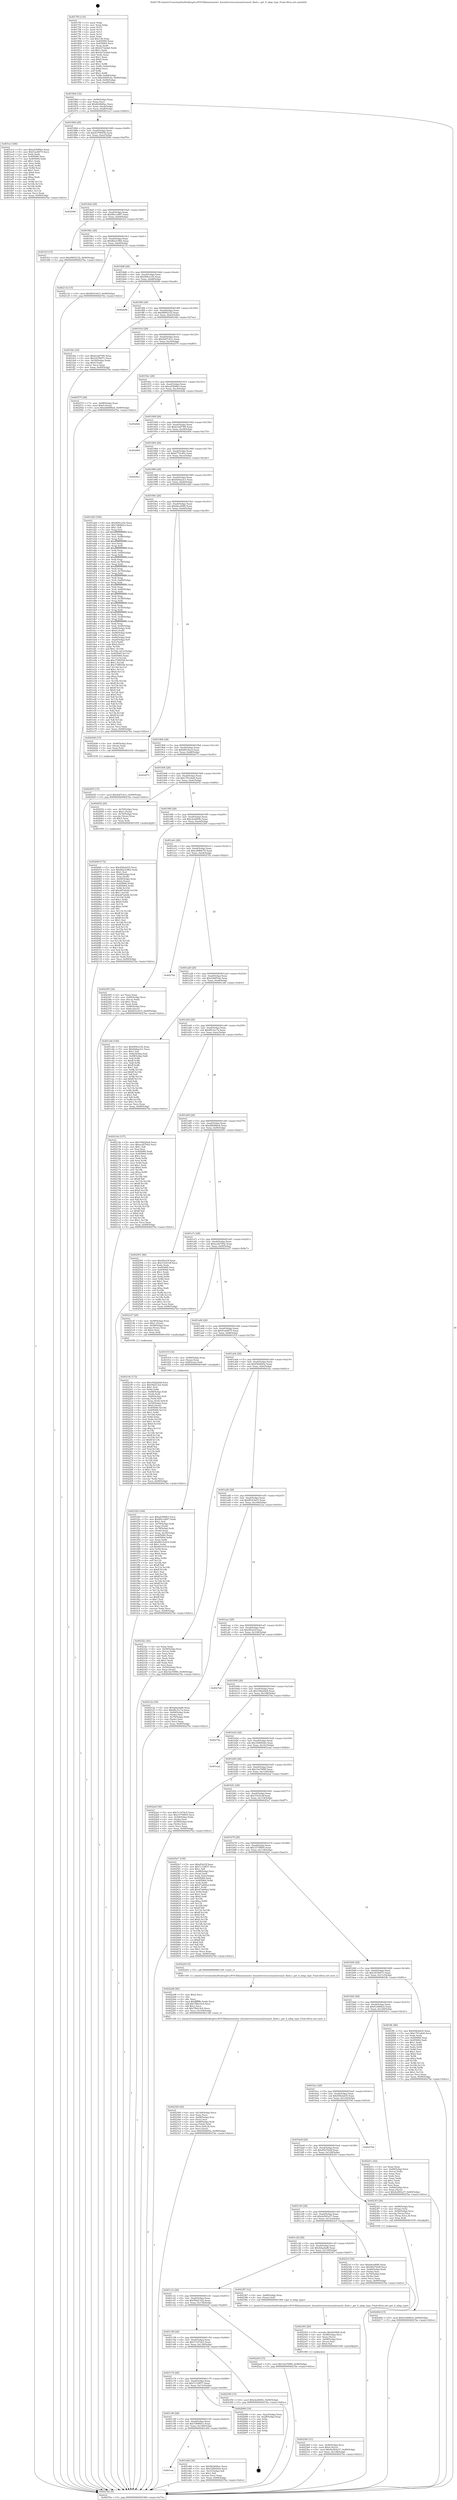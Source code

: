 digraph "0x4017f0" {
  label = "0x4017f0 (/mnt/c/Users/mathe/Desktop/tcc/POCII/binaries/extr_linuxdriversscsiesas2resas2r_flash.c_get_fi_adap_type_Final-ollvm.out::main(0))"
  labelloc = "t"
  node[shape=record]

  Entry [label="",width=0.3,height=0.3,shape=circle,fillcolor=black,style=filled]
  "0x401864" [label="{
     0x401864 [32]\l
     | [instrs]\l
     &nbsp;&nbsp;0x401864 \<+6\>: mov -0x90(%rbp),%eax\l
     &nbsp;&nbsp;0x40186a \<+2\>: mov %eax,%ecx\l
     &nbsp;&nbsp;0x40186c \<+6\>: sub $0x8228d0ac,%ecx\l
     &nbsp;&nbsp;0x401872 \<+6\>: mov %eax,-0xa4(%rbp)\l
     &nbsp;&nbsp;0x401878 \<+6\>: mov %ecx,-0xa8(%rbp)\l
     &nbsp;&nbsp;0x40187e \<+6\>: je 0000000000401ec3 \<main+0x6d3\>\l
  }"]
  "0x401ec3" [label="{
     0x401ec3 [86]\l
     | [instrs]\l
     &nbsp;&nbsp;0x401ec3 \<+5\>: mov $0xa43fd9b3,%eax\l
     &nbsp;&nbsp;0x401ec8 \<+5\>: mov $0xf1ae6675,%ecx\l
     &nbsp;&nbsp;0x401ecd \<+2\>: xor %edx,%edx\l
     &nbsp;&nbsp;0x401ecf \<+7\>: mov 0x405060,%esi\l
     &nbsp;&nbsp;0x401ed6 \<+7\>: mov 0x405064,%edi\l
     &nbsp;&nbsp;0x401edd \<+3\>: sub $0x1,%edx\l
     &nbsp;&nbsp;0x401ee0 \<+3\>: mov %esi,%r8d\l
     &nbsp;&nbsp;0x401ee3 \<+3\>: add %edx,%r8d\l
     &nbsp;&nbsp;0x401ee6 \<+4\>: imul %r8d,%esi\l
     &nbsp;&nbsp;0x401eea \<+3\>: and $0x1,%esi\l
     &nbsp;&nbsp;0x401eed \<+3\>: cmp $0x0,%esi\l
     &nbsp;&nbsp;0x401ef0 \<+4\>: sete %r9b\l
     &nbsp;&nbsp;0x401ef4 \<+3\>: cmp $0xa,%edi\l
     &nbsp;&nbsp;0x401ef7 \<+4\>: setl %r10b\l
     &nbsp;&nbsp;0x401efb \<+3\>: mov %r9b,%r11b\l
     &nbsp;&nbsp;0x401efe \<+3\>: and %r10b,%r11b\l
     &nbsp;&nbsp;0x401f01 \<+3\>: xor %r10b,%r9b\l
     &nbsp;&nbsp;0x401f04 \<+3\>: or %r9b,%r11b\l
     &nbsp;&nbsp;0x401f07 \<+4\>: test $0x1,%r11b\l
     &nbsp;&nbsp;0x401f0b \<+3\>: cmovne %ecx,%eax\l
     &nbsp;&nbsp;0x401f0e \<+6\>: mov %eax,-0x90(%rbp)\l
     &nbsp;&nbsp;0x401f14 \<+5\>: jmp 00000000004027be \<main+0xfce\>\l
  }"]
  "0x401884" [label="{
     0x401884 [28]\l
     | [instrs]\l
     &nbsp;&nbsp;0x401884 \<+5\>: jmp 0000000000401889 \<main+0x99\>\l
     &nbsp;&nbsp;0x401889 \<+6\>: mov -0xa4(%rbp),%eax\l
     &nbsp;&nbsp;0x40188f \<+5\>: sub $0x8379945b,%eax\l
     &nbsp;&nbsp;0x401894 \<+6\>: mov %eax,-0xac(%rbp)\l
     &nbsp;&nbsp;0x40189a \<+6\>: je 0000000000402566 \<main+0xd76\>\l
  }"]
  Exit [label="",width=0.3,height=0.3,shape=circle,fillcolor=black,style=filled,peripheries=2]
  "0x402566" [label="{
     0x402566\l
  }", style=dashed]
  "0x4018a0" [label="{
     0x4018a0 [28]\l
     | [instrs]\l
     &nbsp;&nbsp;0x4018a0 \<+5\>: jmp 00000000004018a5 \<main+0xb5\>\l
     &nbsp;&nbsp;0x4018a5 \<+6\>: mov -0xa4(%rbp),%eax\l
     &nbsp;&nbsp;0x4018ab \<+5\>: sub $0x89c1e897,%eax\l
     &nbsp;&nbsp;0x4018b0 \<+6\>: mov %eax,-0xb0(%rbp)\l
     &nbsp;&nbsp;0x4018b6 \<+6\>: je 0000000000401fcf \<main+0x7df\>\l
  }"]
  "0x402455" [label="{
     0x402455 [15]\l
     | [instrs]\l
     &nbsp;&nbsp;0x402455 \<+10\>: movl $0x9a87cb1c,-0x90(%rbp)\l
     &nbsp;&nbsp;0x40245f \<+5\>: jmp 00000000004027be \<main+0xfce\>\l
  }"]
  "0x401fcf" [label="{
     0x401fcf [15]\l
     | [instrs]\l
     &nbsp;&nbsp;0x401fcf \<+10\>: movl $0x998521f2,-0x90(%rbp)\l
     &nbsp;&nbsp;0x401fd9 \<+5\>: jmp 00000000004027be \<main+0xfce\>\l
  }"]
  "0x4018bc" [label="{
     0x4018bc [28]\l
     | [instrs]\l
     &nbsp;&nbsp;0x4018bc \<+5\>: jmp 00000000004018c1 \<main+0xd1\>\l
     &nbsp;&nbsp;0x4018c1 \<+6\>: mov -0xa4(%rbp),%eax\l
     &nbsp;&nbsp;0x4018c7 \<+5\>: sub $0x8b23c982,%eax\l
     &nbsp;&nbsp;0x4018cc \<+6\>: mov %eax,-0xb4(%rbp)\l
     &nbsp;&nbsp;0x4018d2 \<+6\>: je 000000000040211b \<main+0x92b\>\l
  }"]
  "0x40240d" [label="{
     0x40240d [15]\l
     | [instrs]\l
     &nbsp;&nbsp;0x40240d \<+10\>: movl $0x41d006cb,-0x90(%rbp)\l
     &nbsp;&nbsp;0x402417 \<+5\>: jmp 00000000004027be \<main+0xfce\>\l
  }"]
  "0x40211b" [label="{
     0x40211b [15]\l
     | [instrs]\l
     &nbsp;&nbsp;0x40211b \<+10\>: movl $0xf81b3d15,-0x90(%rbp)\l
     &nbsp;&nbsp;0x402125 \<+5\>: jmp 00000000004027be \<main+0xfce\>\l
  }"]
  "0x4018d8" [label="{
     0x4018d8 [28]\l
     | [instrs]\l
     &nbsp;&nbsp;0x4018d8 \<+5\>: jmp 00000000004018dd \<main+0xed\>\l
     &nbsp;&nbsp;0x4018dd \<+6\>: mov -0xa4(%rbp),%eax\l
     &nbsp;&nbsp;0x4018e3 \<+5\>: sub $0x909ce1f2,%eax\l
     &nbsp;&nbsp;0x4018e8 \<+6\>: mov %eax,-0xb8(%rbp)\l
     &nbsp;&nbsp;0x4018ee \<+6\>: je 0000000000402698 \<main+0xea8\>\l
  }"]
  "0x4023b0" [label="{
     0x4023b0 [31]\l
     | [instrs]\l
     &nbsp;&nbsp;0x4023b0 \<+4\>: mov -0x40(%rbp),%rcx\l
     &nbsp;&nbsp;0x4023b4 \<+6\>: movl $0x0,(%rcx)\l
     &nbsp;&nbsp;0x4023ba \<+10\>: movl $0x4a583a37,-0x90(%rbp)\l
     &nbsp;&nbsp;0x4023c4 \<+6\>: mov %eax,-0x148(%rbp)\l
     &nbsp;&nbsp;0x4023ca \<+5\>: jmp 00000000004027be \<main+0xfce\>\l
  }"]
  "0x402698" [label="{
     0x402698\l
  }", style=dashed]
  "0x4018f4" [label="{
     0x4018f4 [28]\l
     | [instrs]\l
     &nbsp;&nbsp;0x4018f4 \<+5\>: jmp 00000000004018f9 \<main+0x109\>\l
     &nbsp;&nbsp;0x4018f9 \<+6\>: mov -0xa4(%rbp),%eax\l
     &nbsp;&nbsp;0x4018ff \<+5\>: sub $0x998521f2,%eax\l
     &nbsp;&nbsp;0x401904 \<+6\>: mov %eax,-0xbc(%rbp)\l
     &nbsp;&nbsp;0x40190a \<+6\>: je 0000000000401fde \<main+0x7ee\>\l
  }"]
  "0x402393" [label="{
     0x402393 [29]\l
     | [instrs]\l
     &nbsp;&nbsp;0x402393 \<+10\>: movabs $0x4030b6,%rdi\l
     &nbsp;&nbsp;0x40239d \<+4\>: mov -0x48(%rbp),%rcx\l
     &nbsp;&nbsp;0x4023a1 \<+2\>: mov %eax,(%rcx)\l
     &nbsp;&nbsp;0x4023a3 \<+4\>: mov -0x48(%rbp),%rcx\l
     &nbsp;&nbsp;0x4023a7 \<+2\>: mov (%rcx),%esi\l
     &nbsp;&nbsp;0x4023a9 \<+2\>: mov $0x0,%al\l
     &nbsp;&nbsp;0x4023ab \<+5\>: call 0000000000401040 \<printf@plt\>\l
     | [calls]\l
     &nbsp;&nbsp;0x401040 \{1\} (unknown)\l
  }"]
  "0x401fde" [label="{
     0x401fde [30]\l
     | [instrs]\l
     &nbsp;&nbsp;0x401fde \<+5\>: mov $0xb1dd75f4,%eax\l
     &nbsp;&nbsp;0x401fe3 \<+5\>: mov $0x3435657c,%ecx\l
     &nbsp;&nbsp;0x401fe8 \<+3\>: mov -0x30(%rbp),%edx\l
     &nbsp;&nbsp;0x401feb \<+3\>: cmp $0x0,%edx\l
     &nbsp;&nbsp;0x401fee \<+3\>: cmove %ecx,%eax\l
     &nbsp;&nbsp;0x401ff1 \<+6\>: mov %eax,-0x90(%rbp)\l
     &nbsp;&nbsp;0x401ff7 \<+5\>: jmp 00000000004027be \<main+0xfce\>\l
  }"]
  "0x401910" [label="{
     0x401910 [28]\l
     | [instrs]\l
     &nbsp;&nbsp;0x401910 \<+5\>: jmp 0000000000401915 \<main+0x125\>\l
     &nbsp;&nbsp;0x401915 \<+6\>: mov -0xa4(%rbp),%eax\l
     &nbsp;&nbsp;0x40191b \<+5\>: sub $0x9a87cb1c,%eax\l
     &nbsp;&nbsp;0x401920 \<+6\>: mov %eax,-0xc0(%rbp)\l
     &nbsp;&nbsp;0x401926 \<+6\>: je 0000000000402575 \<main+0xd85\>\l
  }"]
  "0x402300" [label="{
     0x402300 [44]\l
     | [instrs]\l
     &nbsp;&nbsp;0x402300 \<+6\>: mov -0x144(%rbp),%ecx\l
     &nbsp;&nbsp;0x402306 \<+3\>: imul %eax,%ecx\l
     &nbsp;&nbsp;0x402309 \<+4\>: mov -0x68(%rbp),%rsi\l
     &nbsp;&nbsp;0x40230d \<+3\>: mov (%rsi),%rsi\l
     &nbsp;&nbsp;0x402310 \<+4\>: mov -0x60(%rbp),%rdi\l
     &nbsp;&nbsp;0x402314 \<+3\>: movslq (%rdi),%rdi\l
     &nbsp;&nbsp;0x402317 \<+4\>: mov (%rsi,%rdi,8),%rsi\l
     &nbsp;&nbsp;0x40231b \<+2\>: mov %ecx,(%rsi)\l
     &nbsp;&nbsp;0x40231d \<+10\>: movl $0xf364845e,-0x90(%rbp)\l
     &nbsp;&nbsp;0x402327 \<+5\>: jmp 00000000004027be \<main+0xfce\>\l
  }"]
  "0x402575" [label="{
     0x402575 [28]\l
     | [instrs]\l
     &nbsp;&nbsp;0x402575 \<+7\>: mov -0x88(%rbp),%rax\l
     &nbsp;&nbsp;0x40257c \<+6\>: movl $0x0,(%rax)\l
     &nbsp;&nbsp;0x402582 \<+10\>: movl $0xddb986e4,-0x90(%rbp)\l
     &nbsp;&nbsp;0x40258c \<+5\>: jmp 00000000004027be \<main+0xfce\>\l
  }"]
  "0x40192c" [label="{
     0x40192c [28]\l
     | [instrs]\l
     &nbsp;&nbsp;0x40192c \<+5\>: jmp 0000000000401931 \<main+0x141\>\l
     &nbsp;&nbsp;0x401931 \<+6\>: mov -0xa4(%rbp),%eax\l
     &nbsp;&nbsp;0x401937 \<+5\>: sub $0xa43fd9b3,%eax\l
     &nbsp;&nbsp;0x40193c \<+6\>: mov %eax,-0xc4(%rbp)\l
     &nbsp;&nbsp;0x401942 \<+6\>: je 00000000004026dd \<main+0xeed\>\l
  }"]
  "0x4022d8" [label="{
     0x4022d8 [40]\l
     | [instrs]\l
     &nbsp;&nbsp;0x4022d8 \<+5\>: mov $0x2,%ecx\l
     &nbsp;&nbsp;0x4022dd \<+1\>: cltd\l
     &nbsp;&nbsp;0x4022de \<+2\>: idiv %ecx\l
     &nbsp;&nbsp;0x4022e0 \<+6\>: imul $0xfffffffe,%edx,%ecx\l
     &nbsp;&nbsp;0x4022e6 \<+6\>: add $0x7fbb14c0,%ecx\l
     &nbsp;&nbsp;0x4022ec \<+3\>: add $0x1,%ecx\l
     &nbsp;&nbsp;0x4022ef \<+6\>: sub $0x7fbb14c0,%ecx\l
     &nbsp;&nbsp;0x4022f5 \<+6\>: mov %ecx,-0x144(%rbp)\l
     &nbsp;&nbsp;0x4022fb \<+5\>: call 0000000000401160 \<next_i\>\l
     | [calls]\l
     &nbsp;&nbsp;0x401160 \{1\} (/mnt/c/Users/mathe/Desktop/tcc/POCII/binaries/extr_linuxdriversscsiesas2resas2r_flash.c_get_fi_adap_type_Final-ollvm.out::next_i)\l
  }"]
  "0x4026dd" [label="{
     0x4026dd\l
  }", style=dashed]
  "0x401948" [label="{
     0x401948 [28]\l
     | [instrs]\l
     &nbsp;&nbsp;0x401948 \<+5\>: jmp 000000000040194d \<main+0x15d\>\l
     &nbsp;&nbsp;0x40194d \<+6\>: mov -0xa4(%rbp),%eax\l
     &nbsp;&nbsp;0x401953 \<+5\>: sub $0xb1dd75f4,%eax\l
     &nbsp;&nbsp;0x401958 \<+6\>: mov %eax,-0xc8(%rbp)\l
     &nbsp;&nbsp;0x40195e \<+6\>: je 0000000000402464 \<main+0xc74\>\l
  }"]
  "0x4021f4" [label="{
     0x4021f4 [172]\l
     | [instrs]\l
     &nbsp;&nbsp;0x4021f4 \<+5\>: mov $0x19d220e8,%ecx\l
     &nbsp;&nbsp;0x4021f9 \<+5\>: mov $0x58af1322,%edx\l
     &nbsp;&nbsp;0x4021fe \<+3\>: mov $0x1,%sil\l
     &nbsp;&nbsp;0x402201 \<+3\>: xor %r8d,%r8d\l
     &nbsp;&nbsp;0x402204 \<+4\>: mov -0x68(%rbp),%rdi\l
     &nbsp;&nbsp;0x402208 \<+3\>: mov (%rdi),%rdi\l
     &nbsp;&nbsp;0x40220b \<+4\>: mov -0x60(%rbp),%r9\l
     &nbsp;&nbsp;0x40220f \<+3\>: movslq (%r9),%r9\l
     &nbsp;&nbsp;0x402212 \<+4\>: mov %rax,(%rdi,%r9,8)\l
     &nbsp;&nbsp;0x402216 \<+4\>: mov -0x50(%rbp),%rax\l
     &nbsp;&nbsp;0x40221a \<+6\>: movl $0x0,(%rax)\l
     &nbsp;&nbsp;0x402220 \<+8\>: mov 0x405060,%r10d\l
     &nbsp;&nbsp;0x402228 \<+8\>: mov 0x405064,%r11d\l
     &nbsp;&nbsp;0x402230 \<+4\>: sub $0x1,%r8d\l
     &nbsp;&nbsp;0x402234 \<+3\>: mov %r10d,%ebx\l
     &nbsp;&nbsp;0x402237 \<+3\>: add %r8d,%ebx\l
     &nbsp;&nbsp;0x40223a \<+4\>: imul %ebx,%r10d\l
     &nbsp;&nbsp;0x40223e \<+4\>: and $0x1,%r10d\l
     &nbsp;&nbsp;0x402242 \<+4\>: cmp $0x0,%r10d\l
     &nbsp;&nbsp;0x402246 \<+4\>: sete %r14b\l
     &nbsp;&nbsp;0x40224a \<+4\>: cmp $0xa,%r11d\l
     &nbsp;&nbsp;0x40224e \<+4\>: setl %r15b\l
     &nbsp;&nbsp;0x402252 \<+3\>: mov %r14b,%r12b\l
     &nbsp;&nbsp;0x402255 \<+4\>: xor $0xff,%r12b\l
     &nbsp;&nbsp;0x402259 \<+3\>: mov %r15b,%r13b\l
     &nbsp;&nbsp;0x40225c \<+4\>: xor $0xff,%r13b\l
     &nbsp;&nbsp;0x402260 \<+4\>: xor $0x1,%sil\l
     &nbsp;&nbsp;0x402264 \<+3\>: mov %r12b,%al\l
     &nbsp;&nbsp;0x402267 \<+2\>: and $0xff,%al\l
     &nbsp;&nbsp;0x402269 \<+3\>: and %sil,%r14b\l
     &nbsp;&nbsp;0x40226c \<+3\>: mov %r13b,%dil\l
     &nbsp;&nbsp;0x40226f \<+4\>: and $0xff,%dil\l
     &nbsp;&nbsp;0x402273 \<+3\>: and %sil,%r15b\l
     &nbsp;&nbsp;0x402276 \<+3\>: or %r14b,%al\l
     &nbsp;&nbsp;0x402279 \<+3\>: or %r15b,%dil\l
     &nbsp;&nbsp;0x40227c \<+3\>: xor %dil,%al\l
     &nbsp;&nbsp;0x40227f \<+3\>: or %r13b,%r12b\l
     &nbsp;&nbsp;0x402282 \<+4\>: xor $0xff,%r12b\l
     &nbsp;&nbsp;0x402286 \<+4\>: or $0x1,%sil\l
     &nbsp;&nbsp;0x40228a \<+3\>: and %sil,%r12b\l
     &nbsp;&nbsp;0x40228d \<+3\>: or %r12b,%al\l
     &nbsp;&nbsp;0x402290 \<+2\>: test $0x1,%al\l
     &nbsp;&nbsp;0x402292 \<+3\>: cmovne %edx,%ecx\l
     &nbsp;&nbsp;0x402295 \<+6\>: mov %ecx,-0x90(%rbp)\l
     &nbsp;&nbsp;0x40229b \<+5\>: jmp 00000000004027be \<main+0xfce\>\l
  }"]
  "0x402464" [label="{
     0x402464\l
  }", style=dashed]
  "0x401964" [label="{
     0x401964 [28]\l
     | [instrs]\l
     &nbsp;&nbsp;0x401964 \<+5\>: jmp 0000000000401969 \<main+0x179\>\l
     &nbsp;&nbsp;0x401969 \<+6\>: mov -0xa4(%rbp),%eax\l
     &nbsp;&nbsp;0x40196f \<+5\>: sub $0xb774c49c,%eax\l
     &nbsp;&nbsp;0x401974 \<+6\>: mov %eax,-0xcc(%rbp)\l
     &nbsp;&nbsp;0x40197a \<+6\>: je 00000000004024ce \<main+0xcde\>\l
  }"]
  "0x40206f" [label="{
     0x40206f [172]\l
     | [instrs]\l
     &nbsp;&nbsp;0x40206f \<+5\>: mov $0x458cbd35,%ecx\l
     &nbsp;&nbsp;0x402074 \<+5\>: mov $0x8b23c982,%edx\l
     &nbsp;&nbsp;0x402079 \<+3\>: mov $0x1,%sil\l
     &nbsp;&nbsp;0x40207c \<+4\>: mov -0x68(%rbp),%rdi\l
     &nbsp;&nbsp;0x402080 \<+3\>: mov %rax,(%rdi)\l
     &nbsp;&nbsp;0x402083 \<+4\>: mov -0x60(%rbp),%rax\l
     &nbsp;&nbsp;0x402087 \<+6\>: movl $0x0,(%rax)\l
     &nbsp;&nbsp;0x40208d \<+8\>: mov 0x405060,%r8d\l
     &nbsp;&nbsp;0x402095 \<+8\>: mov 0x405064,%r9d\l
     &nbsp;&nbsp;0x40209d \<+3\>: mov %r8d,%r10d\l
     &nbsp;&nbsp;0x4020a0 \<+7\>: add $0xdd7afcb6,%r10d\l
     &nbsp;&nbsp;0x4020a7 \<+4\>: sub $0x1,%r10d\l
     &nbsp;&nbsp;0x4020ab \<+7\>: sub $0xdd7afcb6,%r10d\l
     &nbsp;&nbsp;0x4020b2 \<+4\>: imul %r10d,%r8d\l
     &nbsp;&nbsp;0x4020b6 \<+4\>: and $0x1,%r8d\l
     &nbsp;&nbsp;0x4020ba \<+4\>: cmp $0x0,%r8d\l
     &nbsp;&nbsp;0x4020be \<+4\>: sete %r11b\l
     &nbsp;&nbsp;0x4020c2 \<+4\>: cmp $0xa,%r9d\l
     &nbsp;&nbsp;0x4020c6 \<+3\>: setl %bl\l
     &nbsp;&nbsp;0x4020c9 \<+3\>: mov %r11b,%r14b\l
     &nbsp;&nbsp;0x4020cc \<+4\>: xor $0xff,%r14b\l
     &nbsp;&nbsp;0x4020d0 \<+3\>: mov %bl,%r15b\l
     &nbsp;&nbsp;0x4020d3 \<+4\>: xor $0xff,%r15b\l
     &nbsp;&nbsp;0x4020d7 \<+4\>: xor $0x1,%sil\l
     &nbsp;&nbsp;0x4020db \<+3\>: mov %r14b,%r12b\l
     &nbsp;&nbsp;0x4020de \<+4\>: and $0xff,%r12b\l
     &nbsp;&nbsp;0x4020e2 \<+3\>: and %sil,%r11b\l
     &nbsp;&nbsp;0x4020e5 \<+3\>: mov %r15b,%r13b\l
     &nbsp;&nbsp;0x4020e8 \<+4\>: and $0xff,%r13b\l
     &nbsp;&nbsp;0x4020ec \<+3\>: and %sil,%bl\l
     &nbsp;&nbsp;0x4020ef \<+3\>: or %r11b,%r12b\l
     &nbsp;&nbsp;0x4020f2 \<+3\>: or %bl,%r13b\l
     &nbsp;&nbsp;0x4020f5 \<+3\>: xor %r13b,%r12b\l
     &nbsp;&nbsp;0x4020f8 \<+3\>: or %r15b,%r14b\l
     &nbsp;&nbsp;0x4020fb \<+4\>: xor $0xff,%r14b\l
     &nbsp;&nbsp;0x4020ff \<+4\>: or $0x1,%sil\l
     &nbsp;&nbsp;0x402103 \<+3\>: and %sil,%r14b\l
     &nbsp;&nbsp;0x402106 \<+3\>: or %r14b,%r12b\l
     &nbsp;&nbsp;0x402109 \<+4\>: test $0x1,%r12b\l
     &nbsp;&nbsp;0x40210d \<+3\>: cmovne %edx,%ecx\l
     &nbsp;&nbsp;0x402110 \<+6\>: mov %ecx,-0x90(%rbp)\l
     &nbsp;&nbsp;0x402116 \<+5\>: jmp 00000000004027be \<main+0xfce\>\l
  }"]
  "0x4024ce" [label="{
     0x4024ce\l
  }", style=dashed]
  "0x401980" [label="{
     0x401980 [28]\l
     | [instrs]\l
     &nbsp;&nbsp;0x401980 \<+5\>: jmp 0000000000401985 \<main+0x195\>\l
     &nbsp;&nbsp;0x401985 \<+6\>: mov -0xa4(%rbp),%eax\l
     &nbsp;&nbsp;0x40198b \<+5\>: sub $0xbb9aa3c1,%eax\l
     &nbsp;&nbsp;0x401990 \<+6\>: mov %eax,-0xd0(%rbp)\l
     &nbsp;&nbsp;0x401996 \<+6\>: je 0000000000401d20 \<main+0x530\>\l
  }"]
  "0x401f29" [label="{
     0x401f29 [166]\l
     | [instrs]\l
     &nbsp;&nbsp;0x401f29 \<+5\>: mov $0xa43fd9b3,%ecx\l
     &nbsp;&nbsp;0x401f2e \<+5\>: mov $0x89c1e897,%edx\l
     &nbsp;&nbsp;0x401f33 \<+3\>: mov $0x1,%sil\l
     &nbsp;&nbsp;0x401f36 \<+4\>: mov -0x78(%rbp),%rdi\l
     &nbsp;&nbsp;0x401f3a \<+2\>: mov %eax,(%rdi)\l
     &nbsp;&nbsp;0x401f3c \<+4\>: mov -0x78(%rbp),%rdi\l
     &nbsp;&nbsp;0x401f40 \<+2\>: mov (%rdi),%eax\l
     &nbsp;&nbsp;0x401f42 \<+3\>: mov %eax,-0x30(%rbp)\l
     &nbsp;&nbsp;0x401f45 \<+7\>: mov 0x405060,%eax\l
     &nbsp;&nbsp;0x401f4c \<+8\>: mov 0x405064,%r8d\l
     &nbsp;&nbsp;0x401f54 \<+3\>: mov %eax,%r9d\l
     &nbsp;&nbsp;0x401f57 \<+7\>: add $0x80101819,%r9d\l
     &nbsp;&nbsp;0x401f5e \<+4\>: sub $0x1,%r9d\l
     &nbsp;&nbsp;0x401f62 \<+7\>: sub $0x80101819,%r9d\l
     &nbsp;&nbsp;0x401f69 \<+4\>: imul %r9d,%eax\l
     &nbsp;&nbsp;0x401f6d \<+3\>: and $0x1,%eax\l
     &nbsp;&nbsp;0x401f70 \<+3\>: cmp $0x0,%eax\l
     &nbsp;&nbsp;0x401f73 \<+4\>: sete %r10b\l
     &nbsp;&nbsp;0x401f77 \<+4\>: cmp $0xa,%r8d\l
     &nbsp;&nbsp;0x401f7b \<+4\>: setl %r11b\l
     &nbsp;&nbsp;0x401f7f \<+3\>: mov %r10b,%bl\l
     &nbsp;&nbsp;0x401f82 \<+3\>: xor $0xff,%bl\l
     &nbsp;&nbsp;0x401f85 \<+3\>: mov %r11b,%r14b\l
     &nbsp;&nbsp;0x401f88 \<+4\>: xor $0xff,%r14b\l
     &nbsp;&nbsp;0x401f8c \<+4\>: xor $0x1,%sil\l
     &nbsp;&nbsp;0x401f90 \<+3\>: mov %bl,%r15b\l
     &nbsp;&nbsp;0x401f93 \<+4\>: and $0xff,%r15b\l
     &nbsp;&nbsp;0x401f97 \<+3\>: and %sil,%r10b\l
     &nbsp;&nbsp;0x401f9a \<+3\>: mov %r14b,%r12b\l
     &nbsp;&nbsp;0x401f9d \<+4\>: and $0xff,%r12b\l
     &nbsp;&nbsp;0x401fa1 \<+3\>: and %sil,%r11b\l
     &nbsp;&nbsp;0x401fa4 \<+3\>: or %r10b,%r15b\l
     &nbsp;&nbsp;0x401fa7 \<+3\>: or %r11b,%r12b\l
     &nbsp;&nbsp;0x401faa \<+3\>: xor %r12b,%r15b\l
     &nbsp;&nbsp;0x401fad \<+3\>: or %r14b,%bl\l
     &nbsp;&nbsp;0x401fb0 \<+3\>: xor $0xff,%bl\l
     &nbsp;&nbsp;0x401fb3 \<+4\>: or $0x1,%sil\l
     &nbsp;&nbsp;0x401fb7 \<+3\>: and %sil,%bl\l
     &nbsp;&nbsp;0x401fba \<+3\>: or %bl,%r15b\l
     &nbsp;&nbsp;0x401fbd \<+4\>: test $0x1,%r15b\l
     &nbsp;&nbsp;0x401fc1 \<+3\>: cmovne %edx,%ecx\l
     &nbsp;&nbsp;0x401fc4 \<+6\>: mov %ecx,-0x90(%rbp)\l
     &nbsp;&nbsp;0x401fca \<+5\>: jmp 00000000004027be \<main+0xfce\>\l
  }"]
  "0x401d20" [label="{
     0x401d20 [356]\l
     | [instrs]\l
     &nbsp;&nbsp;0x401d20 \<+5\>: mov $0x909ce1f2,%eax\l
     &nbsp;&nbsp;0x401d25 \<+5\>: mov $0x7d896f1e,%ecx\l
     &nbsp;&nbsp;0x401d2a \<+2\>: mov $0x1,%dl\l
     &nbsp;&nbsp;0x401d2c \<+3\>: mov %rsp,%rsi\l
     &nbsp;&nbsp;0x401d2f \<+4\>: add $0xfffffffffffffff0,%rsi\l
     &nbsp;&nbsp;0x401d33 \<+3\>: mov %rsi,%rsp\l
     &nbsp;&nbsp;0x401d36 \<+7\>: mov %rsi,-0x88(%rbp)\l
     &nbsp;&nbsp;0x401d3d \<+3\>: mov %rsp,%rsi\l
     &nbsp;&nbsp;0x401d40 \<+4\>: add $0xfffffffffffffff0,%rsi\l
     &nbsp;&nbsp;0x401d44 \<+3\>: mov %rsi,%rsp\l
     &nbsp;&nbsp;0x401d47 \<+3\>: mov %rsp,%rdi\l
     &nbsp;&nbsp;0x401d4a \<+4\>: add $0xfffffffffffffff0,%rdi\l
     &nbsp;&nbsp;0x401d4e \<+3\>: mov %rdi,%rsp\l
     &nbsp;&nbsp;0x401d51 \<+4\>: mov %rdi,-0x80(%rbp)\l
     &nbsp;&nbsp;0x401d55 \<+3\>: mov %rsp,%rdi\l
     &nbsp;&nbsp;0x401d58 \<+4\>: add $0xfffffffffffffff0,%rdi\l
     &nbsp;&nbsp;0x401d5c \<+3\>: mov %rdi,%rsp\l
     &nbsp;&nbsp;0x401d5f \<+4\>: mov %rdi,-0x78(%rbp)\l
     &nbsp;&nbsp;0x401d63 \<+3\>: mov %rsp,%rdi\l
     &nbsp;&nbsp;0x401d66 \<+4\>: add $0xfffffffffffffff0,%rdi\l
     &nbsp;&nbsp;0x401d6a \<+3\>: mov %rdi,%rsp\l
     &nbsp;&nbsp;0x401d6d \<+4\>: mov %rdi,-0x70(%rbp)\l
     &nbsp;&nbsp;0x401d71 \<+3\>: mov %rsp,%rdi\l
     &nbsp;&nbsp;0x401d74 \<+4\>: add $0xfffffffffffffff0,%rdi\l
     &nbsp;&nbsp;0x401d78 \<+3\>: mov %rdi,%rsp\l
     &nbsp;&nbsp;0x401d7b \<+4\>: mov %rdi,-0x68(%rbp)\l
     &nbsp;&nbsp;0x401d7f \<+3\>: mov %rsp,%rdi\l
     &nbsp;&nbsp;0x401d82 \<+4\>: add $0xfffffffffffffff0,%rdi\l
     &nbsp;&nbsp;0x401d86 \<+3\>: mov %rdi,%rsp\l
     &nbsp;&nbsp;0x401d89 \<+4\>: mov %rdi,-0x60(%rbp)\l
     &nbsp;&nbsp;0x401d8d \<+3\>: mov %rsp,%rdi\l
     &nbsp;&nbsp;0x401d90 \<+4\>: add $0xfffffffffffffff0,%rdi\l
     &nbsp;&nbsp;0x401d94 \<+3\>: mov %rdi,%rsp\l
     &nbsp;&nbsp;0x401d97 \<+4\>: mov %rdi,-0x58(%rbp)\l
     &nbsp;&nbsp;0x401d9b \<+3\>: mov %rsp,%rdi\l
     &nbsp;&nbsp;0x401d9e \<+4\>: add $0xfffffffffffffff0,%rdi\l
     &nbsp;&nbsp;0x401da2 \<+3\>: mov %rdi,%rsp\l
     &nbsp;&nbsp;0x401da5 \<+4\>: mov %rdi,-0x50(%rbp)\l
     &nbsp;&nbsp;0x401da9 \<+3\>: mov %rsp,%rdi\l
     &nbsp;&nbsp;0x401dac \<+4\>: add $0xfffffffffffffff0,%rdi\l
     &nbsp;&nbsp;0x401db0 \<+3\>: mov %rdi,%rsp\l
     &nbsp;&nbsp;0x401db3 \<+4\>: mov %rdi,-0x48(%rbp)\l
     &nbsp;&nbsp;0x401db7 \<+3\>: mov %rsp,%rdi\l
     &nbsp;&nbsp;0x401dba \<+4\>: add $0xfffffffffffffff0,%rdi\l
     &nbsp;&nbsp;0x401dbe \<+3\>: mov %rdi,%rsp\l
     &nbsp;&nbsp;0x401dc1 \<+4\>: mov %rdi,-0x40(%rbp)\l
     &nbsp;&nbsp;0x401dc5 \<+7\>: mov -0x88(%rbp),%rdi\l
     &nbsp;&nbsp;0x401dcc \<+6\>: movl $0x0,(%rdi)\l
     &nbsp;&nbsp;0x401dd2 \<+7\>: mov -0x94(%rbp),%r8d\l
     &nbsp;&nbsp;0x401dd9 \<+3\>: mov %r8d,(%rsi)\l
     &nbsp;&nbsp;0x401ddc \<+4\>: mov -0x80(%rbp),%rdi\l
     &nbsp;&nbsp;0x401de0 \<+7\>: mov -0xa0(%rbp),%r9\l
     &nbsp;&nbsp;0x401de7 \<+3\>: mov %r9,(%rdi)\l
     &nbsp;&nbsp;0x401dea \<+3\>: cmpl $0x2,(%rsi)\l
     &nbsp;&nbsp;0x401ded \<+4\>: setne %r10b\l
     &nbsp;&nbsp;0x401df1 \<+4\>: and $0x1,%r10b\l
     &nbsp;&nbsp;0x401df5 \<+4\>: mov %r10b,-0x31(%rbp)\l
     &nbsp;&nbsp;0x401df9 \<+8\>: mov 0x405060,%r11d\l
     &nbsp;&nbsp;0x401e01 \<+7\>: mov 0x405064,%ebx\l
     &nbsp;&nbsp;0x401e08 \<+3\>: mov %r11d,%r14d\l
     &nbsp;&nbsp;0x401e0b \<+7\>: add $0x37df9358,%r14d\l
     &nbsp;&nbsp;0x401e12 \<+4\>: sub $0x1,%r14d\l
     &nbsp;&nbsp;0x401e16 \<+7\>: sub $0x37df9358,%r14d\l
     &nbsp;&nbsp;0x401e1d \<+4\>: imul %r14d,%r11d\l
     &nbsp;&nbsp;0x401e21 \<+4\>: and $0x1,%r11d\l
     &nbsp;&nbsp;0x401e25 \<+4\>: cmp $0x0,%r11d\l
     &nbsp;&nbsp;0x401e29 \<+4\>: sete %r10b\l
     &nbsp;&nbsp;0x401e2d \<+3\>: cmp $0xa,%ebx\l
     &nbsp;&nbsp;0x401e30 \<+4\>: setl %r15b\l
     &nbsp;&nbsp;0x401e34 \<+3\>: mov %r10b,%r12b\l
     &nbsp;&nbsp;0x401e37 \<+4\>: xor $0xff,%r12b\l
     &nbsp;&nbsp;0x401e3b \<+3\>: mov %r15b,%r13b\l
     &nbsp;&nbsp;0x401e3e \<+4\>: xor $0xff,%r13b\l
     &nbsp;&nbsp;0x401e42 \<+3\>: xor $0x0,%dl\l
     &nbsp;&nbsp;0x401e45 \<+3\>: mov %r12b,%sil\l
     &nbsp;&nbsp;0x401e48 \<+4\>: and $0x0,%sil\l
     &nbsp;&nbsp;0x401e4c \<+3\>: and %dl,%r10b\l
     &nbsp;&nbsp;0x401e4f \<+3\>: mov %r13b,%dil\l
     &nbsp;&nbsp;0x401e52 \<+4\>: and $0x0,%dil\l
     &nbsp;&nbsp;0x401e56 \<+3\>: and %dl,%r15b\l
     &nbsp;&nbsp;0x401e59 \<+3\>: or %r10b,%sil\l
     &nbsp;&nbsp;0x401e5c \<+3\>: or %r15b,%dil\l
     &nbsp;&nbsp;0x401e5f \<+3\>: xor %dil,%sil\l
     &nbsp;&nbsp;0x401e62 \<+3\>: or %r13b,%r12b\l
     &nbsp;&nbsp;0x401e65 \<+4\>: xor $0xff,%r12b\l
     &nbsp;&nbsp;0x401e69 \<+3\>: or $0x0,%dl\l
     &nbsp;&nbsp;0x401e6c \<+3\>: and %dl,%r12b\l
     &nbsp;&nbsp;0x401e6f \<+3\>: or %r12b,%sil\l
     &nbsp;&nbsp;0x401e72 \<+4\>: test $0x1,%sil\l
     &nbsp;&nbsp;0x401e76 \<+3\>: cmovne %ecx,%eax\l
     &nbsp;&nbsp;0x401e79 \<+6\>: mov %eax,-0x90(%rbp)\l
     &nbsp;&nbsp;0x401e7f \<+5\>: jmp 00000000004027be \<main+0xfce\>\l
  }"]
  "0x40199c" [label="{
     0x40199c [28]\l
     | [instrs]\l
     &nbsp;&nbsp;0x40199c \<+5\>: jmp 00000000004019a1 \<main+0x1b1\>\l
     &nbsp;&nbsp;0x4019a1 \<+6\>: mov -0xa4(%rbp),%eax\l
     &nbsp;&nbsp;0x4019a7 \<+5\>: sub $0xbbce90f0,%eax\l
     &nbsp;&nbsp;0x4019ac \<+6\>: mov %eax,-0xd4(%rbp)\l
     &nbsp;&nbsp;0x4019b2 \<+6\>: je 0000000000402446 \<main+0xc56\>\l
  }"]
  "0x401cac" [label="{
     0x401cac\l
  }", style=dashed]
  "0x402446" [label="{
     0x402446 [15]\l
     | [instrs]\l
     &nbsp;&nbsp;0x402446 \<+4\>: mov -0x68(%rbp),%rax\l
     &nbsp;&nbsp;0x40244a \<+3\>: mov (%rax),%rax\l
     &nbsp;&nbsp;0x40244d \<+3\>: mov %rax,%rdi\l
     &nbsp;&nbsp;0x402450 \<+5\>: call 0000000000401030 \<free@plt\>\l
     | [calls]\l
     &nbsp;&nbsp;0x401030 \{1\} (unknown)\l
  }"]
  "0x4019b8" [label="{
     0x4019b8 [28]\l
     | [instrs]\l
     &nbsp;&nbsp;0x4019b8 \<+5\>: jmp 00000000004019bd \<main+0x1cd\>\l
     &nbsp;&nbsp;0x4019bd \<+6\>: mov -0xa4(%rbp),%eax\l
     &nbsp;&nbsp;0x4019c3 \<+5\>: sub $0xbf018ac4,%eax\l
     &nbsp;&nbsp;0x4019c8 \<+6\>: mov %eax,-0xd8(%rbp)\l
     &nbsp;&nbsp;0x4019ce \<+6\>: je 0000000000402473 \<main+0xc83\>\l
  }"]
  "0x401e84" [label="{
     0x401e84 [30]\l
     | [instrs]\l
     &nbsp;&nbsp;0x401e84 \<+5\>: mov $0x8228d0ac,%eax\l
     &nbsp;&nbsp;0x401e89 \<+5\>: mov $0x1b06444e,%ecx\l
     &nbsp;&nbsp;0x401e8e \<+3\>: mov -0x31(%rbp),%dl\l
     &nbsp;&nbsp;0x401e91 \<+3\>: test $0x1,%dl\l
     &nbsp;&nbsp;0x401e94 \<+3\>: cmovne %ecx,%eax\l
     &nbsp;&nbsp;0x401e97 \<+6\>: mov %eax,-0x90(%rbp)\l
     &nbsp;&nbsp;0x401e9d \<+5\>: jmp 00000000004027be \<main+0xfce\>\l
  }"]
  "0x402473" [label="{
     0x402473\l
  }", style=dashed]
  "0x4019d4" [label="{
     0x4019d4 [28]\l
     | [instrs]\l
     &nbsp;&nbsp;0x4019d4 \<+5\>: jmp 00000000004019d9 \<main+0x1e9\>\l
     &nbsp;&nbsp;0x4019d9 \<+6\>: mov -0xa4(%rbp),%eax\l
     &nbsp;&nbsp;0x4019df \<+5\>: sub $0xc761a4e6,%eax\l
     &nbsp;&nbsp;0x4019e4 \<+6\>: mov %eax,-0xdc(%rbp)\l
     &nbsp;&nbsp;0x4019ea \<+6\>: je 0000000000402052 \<main+0x862\>\l
  }"]
  "0x401c90" [label="{
     0x401c90 [28]\l
     | [instrs]\l
     &nbsp;&nbsp;0x401c90 \<+5\>: jmp 0000000000401c95 \<main+0x4a5\>\l
     &nbsp;&nbsp;0x401c95 \<+6\>: mov -0xa4(%rbp),%eax\l
     &nbsp;&nbsp;0x401c9b \<+5\>: sub $0x7d896f1e,%eax\l
     &nbsp;&nbsp;0x401ca0 \<+6\>: mov %eax,-0x140(%rbp)\l
     &nbsp;&nbsp;0x401ca6 \<+6\>: je 0000000000401e84 \<main+0x694\>\l
  }"]
  "0x402052" [label="{
     0x402052 [29]\l
     | [instrs]\l
     &nbsp;&nbsp;0x402052 \<+4\>: mov -0x70(%rbp),%rax\l
     &nbsp;&nbsp;0x402056 \<+6\>: movl $0x1,(%rax)\l
     &nbsp;&nbsp;0x40205c \<+4\>: mov -0x70(%rbp),%rax\l
     &nbsp;&nbsp;0x402060 \<+3\>: movslq (%rax),%rax\l
     &nbsp;&nbsp;0x402063 \<+4\>: shl $0x3,%rax\l
     &nbsp;&nbsp;0x402067 \<+3\>: mov %rax,%rdi\l
     &nbsp;&nbsp;0x40206a \<+5\>: call 0000000000401050 \<malloc@plt\>\l
     | [calls]\l
     &nbsp;&nbsp;0x401050 \{1\} (unknown)\l
  }"]
  "0x4019f0" [label="{
     0x4019f0 [28]\l
     | [instrs]\l
     &nbsp;&nbsp;0x4019f0 \<+5\>: jmp 00000000004019f5 \<main+0x205\>\l
     &nbsp;&nbsp;0x4019f5 \<+6\>: mov -0xa4(%rbp),%eax\l
     &nbsp;&nbsp;0x4019fb \<+5\>: sub $0xcbcb809c,%eax\l
     &nbsp;&nbsp;0x401a00 \<+6\>: mov %eax,-0xe0(%rbp)\l
     &nbsp;&nbsp;0x401a06 \<+6\>: je 0000000000402365 \<main+0xb75\>\l
  }"]
  "0x402686" [label="{
     0x402686 [18]\l
     | [instrs]\l
     &nbsp;&nbsp;0x402686 \<+3\>: mov -0x2c(%rbp),%eax\l
     &nbsp;&nbsp;0x402689 \<+4\>: lea -0x28(%rbp),%rsp\l
     &nbsp;&nbsp;0x40268d \<+1\>: pop %rbx\l
     &nbsp;&nbsp;0x40268e \<+2\>: pop %r12\l
     &nbsp;&nbsp;0x402690 \<+2\>: pop %r13\l
     &nbsp;&nbsp;0x402692 \<+2\>: pop %r14\l
     &nbsp;&nbsp;0x402694 \<+2\>: pop %r15\l
     &nbsp;&nbsp;0x402696 \<+1\>: pop %rbp\l
     &nbsp;&nbsp;0x402697 \<+1\>: ret\l
  }"]
  "0x402365" [label="{
     0x402365 [34]\l
     | [instrs]\l
     &nbsp;&nbsp;0x402365 \<+2\>: xor %eax,%eax\l
     &nbsp;&nbsp;0x402367 \<+4\>: mov -0x60(%rbp),%rcx\l
     &nbsp;&nbsp;0x40236b \<+2\>: mov (%rcx),%edx\l
     &nbsp;&nbsp;0x40236d \<+3\>: sub $0x1,%eax\l
     &nbsp;&nbsp;0x402370 \<+2\>: sub %eax,%edx\l
     &nbsp;&nbsp;0x402372 \<+4\>: mov -0x60(%rbp),%rcx\l
     &nbsp;&nbsp;0x402376 \<+2\>: mov %edx,(%rcx)\l
     &nbsp;&nbsp;0x402378 \<+10\>: movl $0xf81b3d15,-0x90(%rbp)\l
     &nbsp;&nbsp;0x402382 \<+5\>: jmp 00000000004027be \<main+0xfce\>\l
  }"]
  "0x401a0c" [label="{
     0x401a0c [28]\l
     | [instrs]\l
     &nbsp;&nbsp;0x401a0c \<+5\>: jmp 0000000000401a11 \<main+0x221\>\l
     &nbsp;&nbsp;0x401a11 \<+6\>: mov -0xa4(%rbp),%eax\l
     &nbsp;&nbsp;0x401a17 \<+5\>: sub $0xcd08de70,%eax\l
     &nbsp;&nbsp;0x401a1c \<+6\>: mov %eax,-0xe4(%rbp)\l
     &nbsp;&nbsp;0x401a22 \<+6\>: je 0000000000402792 \<main+0xfa2\>\l
  }"]
  "0x401c74" [label="{
     0x401c74 [28]\l
     | [instrs]\l
     &nbsp;&nbsp;0x401c74 \<+5\>: jmp 0000000000401c79 \<main+0x489\>\l
     &nbsp;&nbsp;0x401c79 \<+6\>: mov -0xa4(%rbp),%eax\l
     &nbsp;&nbsp;0x401c7f \<+5\>: sub $0x7c129f37,%eax\l
     &nbsp;&nbsp;0x401c84 \<+6\>: mov %eax,-0x13c(%rbp)\l
     &nbsp;&nbsp;0x401c8a \<+6\>: je 0000000000402686 \<main+0xe96\>\l
  }"]
  "0x402792" [label="{
     0x402792\l
  }", style=dashed]
  "0x401a28" [label="{
     0x401a28 [28]\l
     | [instrs]\l
     &nbsp;&nbsp;0x401a28 \<+5\>: jmp 0000000000401a2d \<main+0x23d\>\l
     &nbsp;&nbsp;0x401a2d \<+6\>: mov -0xa4(%rbp),%eax\l
     &nbsp;&nbsp;0x401a33 \<+5\>: sub $0xd3d0f1de,%eax\l
     &nbsp;&nbsp;0x401a38 \<+6\>: mov %eax,-0xe8(%rbp)\l
     &nbsp;&nbsp;0x401a3e \<+6\>: je 0000000000401cb6 \<main+0x4c6\>\l
  }"]
  "0x402356" [label="{
     0x402356 [15]\l
     | [instrs]\l
     &nbsp;&nbsp;0x402356 \<+10\>: movl $0xcbcb809c,-0x90(%rbp)\l
     &nbsp;&nbsp;0x402360 \<+5\>: jmp 00000000004027be \<main+0xfce\>\l
  }"]
  "0x401cb6" [label="{
     0x401cb6 [106]\l
     | [instrs]\l
     &nbsp;&nbsp;0x401cb6 \<+5\>: mov $0x909ce1f2,%eax\l
     &nbsp;&nbsp;0x401cbb \<+5\>: mov $0xbb9aa3c1,%ecx\l
     &nbsp;&nbsp;0x401cc0 \<+2\>: mov $0x1,%dl\l
     &nbsp;&nbsp;0x401cc2 \<+7\>: mov -0x8a(%rbp),%sil\l
     &nbsp;&nbsp;0x401cc9 \<+7\>: mov -0x89(%rbp),%dil\l
     &nbsp;&nbsp;0x401cd0 \<+3\>: mov %sil,%r8b\l
     &nbsp;&nbsp;0x401cd3 \<+4\>: xor $0xff,%r8b\l
     &nbsp;&nbsp;0x401cd7 \<+3\>: mov %dil,%r9b\l
     &nbsp;&nbsp;0x401cda \<+4\>: xor $0xff,%r9b\l
     &nbsp;&nbsp;0x401cde \<+3\>: xor $0x1,%dl\l
     &nbsp;&nbsp;0x401ce1 \<+3\>: mov %r8b,%r10b\l
     &nbsp;&nbsp;0x401ce4 \<+4\>: and $0xff,%r10b\l
     &nbsp;&nbsp;0x401ce8 \<+3\>: and %dl,%sil\l
     &nbsp;&nbsp;0x401ceb \<+3\>: mov %r9b,%r11b\l
     &nbsp;&nbsp;0x401cee \<+4\>: and $0xff,%r11b\l
     &nbsp;&nbsp;0x401cf2 \<+3\>: and %dl,%dil\l
     &nbsp;&nbsp;0x401cf5 \<+3\>: or %sil,%r10b\l
     &nbsp;&nbsp;0x401cf8 \<+3\>: or %dil,%r11b\l
     &nbsp;&nbsp;0x401cfb \<+3\>: xor %r11b,%r10b\l
     &nbsp;&nbsp;0x401cfe \<+3\>: or %r9b,%r8b\l
     &nbsp;&nbsp;0x401d01 \<+4\>: xor $0xff,%r8b\l
     &nbsp;&nbsp;0x401d05 \<+3\>: or $0x1,%dl\l
     &nbsp;&nbsp;0x401d08 \<+3\>: and %dl,%r8b\l
     &nbsp;&nbsp;0x401d0b \<+3\>: or %r8b,%r10b\l
     &nbsp;&nbsp;0x401d0e \<+4\>: test $0x1,%r10b\l
     &nbsp;&nbsp;0x401d12 \<+3\>: cmovne %ecx,%eax\l
     &nbsp;&nbsp;0x401d15 \<+6\>: mov %eax,-0x90(%rbp)\l
     &nbsp;&nbsp;0x401d1b \<+5\>: jmp 00000000004027be \<main+0xfce\>\l
  }"]
  "0x401a44" [label="{
     0x401a44 [28]\l
     | [instrs]\l
     &nbsp;&nbsp;0x401a44 \<+5\>: jmp 0000000000401a49 \<main+0x259\>\l
     &nbsp;&nbsp;0x401a49 \<+6\>: mov -0xa4(%rbp),%eax\l
     &nbsp;&nbsp;0x401a4f \<+5\>: sub $0xd9c3cc7a,%eax\l
     &nbsp;&nbsp;0x401a54 \<+6\>: mov %eax,-0xec(%rbp)\l
     &nbsp;&nbsp;0x401a5a \<+6\>: je 000000000040214e \<main+0x95e\>\l
  }"]
  "0x4027be" [label="{
     0x4027be [5]\l
     | [instrs]\l
     &nbsp;&nbsp;0x4027be \<+5\>: jmp 0000000000401864 \<main+0x74\>\l
  }"]
  "0x4017f0" [label="{
     0x4017f0 [116]\l
     | [instrs]\l
     &nbsp;&nbsp;0x4017f0 \<+1\>: push %rbp\l
     &nbsp;&nbsp;0x4017f1 \<+3\>: mov %rsp,%rbp\l
     &nbsp;&nbsp;0x4017f4 \<+2\>: push %r15\l
     &nbsp;&nbsp;0x4017f6 \<+2\>: push %r14\l
     &nbsp;&nbsp;0x4017f8 \<+2\>: push %r13\l
     &nbsp;&nbsp;0x4017fa \<+2\>: push %r12\l
     &nbsp;&nbsp;0x4017fc \<+1\>: push %rbx\l
     &nbsp;&nbsp;0x4017fd \<+7\>: sub $0x138,%rsp\l
     &nbsp;&nbsp;0x401804 \<+7\>: mov 0x405060,%eax\l
     &nbsp;&nbsp;0x40180b \<+7\>: mov 0x405064,%ecx\l
     &nbsp;&nbsp;0x401812 \<+2\>: mov %eax,%edx\l
     &nbsp;&nbsp;0x401814 \<+6\>: sub $0x4272eda6,%edx\l
     &nbsp;&nbsp;0x40181a \<+3\>: sub $0x1,%edx\l
     &nbsp;&nbsp;0x40181d \<+6\>: add $0x4272eda6,%edx\l
     &nbsp;&nbsp;0x401823 \<+3\>: imul %edx,%eax\l
     &nbsp;&nbsp;0x401826 \<+3\>: and $0x1,%eax\l
     &nbsp;&nbsp;0x401829 \<+3\>: cmp $0x0,%eax\l
     &nbsp;&nbsp;0x40182c \<+4\>: sete %r8b\l
     &nbsp;&nbsp;0x401830 \<+4\>: and $0x1,%r8b\l
     &nbsp;&nbsp;0x401834 \<+7\>: mov %r8b,-0x8a(%rbp)\l
     &nbsp;&nbsp;0x40183b \<+3\>: cmp $0xa,%ecx\l
     &nbsp;&nbsp;0x40183e \<+4\>: setl %r8b\l
     &nbsp;&nbsp;0x401842 \<+4\>: and $0x1,%r8b\l
     &nbsp;&nbsp;0x401846 \<+7\>: mov %r8b,-0x89(%rbp)\l
     &nbsp;&nbsp;0x40184d \<+10\>: movl $0xd3d0f1de,-0x90(%rbp)\l
     &nbsp;&nbsp;0x401857 \<+6\>: mov %edi,-0x94(%rbp)\l
     &nbsp;&nbsp;0x40185d \<+7\>: mov %rsi,-0xa0(%rbp)\l
  }"]
  "0x401c58" [label="{
     0x401c58 [28]\l
     | [instrs]\l
     &nbsp;&nbsp;0x401c58 \<+5\>: jmp 0000000000401c5d \<main+0x46d\>\l
     &nbsp;&nbsp;0x401c5d \<+6\>: mov -0xa4(%rbp),%eax\l
     &nbsp;&nbsp;0x401c63 \<+5\>: sub $0x7c1074c5,%eax\l
     &nbsp;&nbsp;0x401c68 \<+6\>: mov %eax,-0x138(%rbp)\l
     &nbsp;&nbsp;0x401c6e \<+6\>: je 0000000000402356 \<main+0xb66\>\l
  }"]
  "0x4022a0" [label="{
     0x4022a0 [15]\l
     | [instrs]\l
     &nbsp;&nbsp;0x4022a0 \<+10\>: movl $0x1be76f90,-0x90(%rbp)\l
     &nbsp;&nbsp;0x4022aa \<+5\>: jmp 00000000004027be \<main+0xfce\>\l
  }"]
  "0x40214e" [label="{
     0x40214e [137]\l
     | [instrs]\l
     &nbsp;&nbsp;0x40214e \<+5\>: mov $0x19d220e8,%eax\l
     &nbsp;&nbsp;0x402153 \<+5\>: mov $0xec2b7002,%ecx\l
     &nbsp;&nbsp;0x402158 \<+2\>: mov $0x1,%dl\l
     &nbsp;&nbsp;0x40215a \<+2\>: xor %esi,%esi\l
     &nbsp;&nbsp;0x40215c \<+7\>: mov 0x405060,%edi\l
     &nbsp;&nbsp;0x402163 \<+8\>: mov 0x405064,%r8d\l
     &nbsp;&nbsp;0x40216b \<+3\>: sub $0x1,%esi\l
     &nbsp;&nbsp;0x40216e \<+3\>: mov %edi,%r9d\l
     &nbsp;&nbsp;0x402171 \<+3\>: add %esi,%r9d\l
     &nbsp;&nbsp;0x402174 \<+4\>: imul %r9d,%edi\l
     &nbsp;&nbsp;0x402178 \<+3\>: and $0x1,%edi\l
     &nbsp;&nbsp;0x40217b \<+3\>: cmp $0x0,%edi\l
     &nbsp;&nbsp;0x40217e \<+4\>: sete %r10b\l
     &nbsp;&nbsp;0x402182 \<+4\>: cmp $0xa,%r8d\l
     &nbsp;&nbsp;0x402186 \<+4\>: setl %r11b\l
     &nbsp;&nbsp;0x40218a \<+3\>: mov %r10b,%bl\l
     &nbsp;&nbsp;0x40218d \<+3\>: xor $0xff,%bl\l
     &nbsp;&nbsp;0x402190 \<+3\>: mov %r11b,%r14b\l
     &nbsp;&nbsp;0x402193 \<+4\>: xor $0xff,%r14b\l
     &nbsp;&nbsp;0x402197 \<+3\>: xor $0x0,%dl\l
     &nbsp;&nbsp;0x40219a \<+3\>: mov %bl,%r15b\l
     &nbsp;&nbsp;0x40219d \<+4\>: and $0x0,%r15b\l
     &nbsp;&nbsp;0x4021a1 \<+3\>: and %dl,%r10b\l
     &nbsp;&nbsp;0x4021a4 \<+3\>: mov %r14b,%r12b\l
     &nbsp;&nbsp;0x4021a7 \<+4\>: and $0x0,%r12b\l
     &nbsp;&nbsp;0x4021ab \<+3\>: and %dl,%r11b\l
     &nbsp;&nbsp;0x4021ae \<+3\>: or %r10b,%r15b\l
     &nbsp;&nbsp;0x4021b1 \<+3\>: or %r11b,%r12b\l
     &nbsp;&nbsp;0x4021b4 \<+3\>: xor %r12b,%r15b\l
     &nbsp;&nbsp;0x4021b7 \<+3\>: or %r14b,%bl\l
     &nbsp;&nbsp;0x4021ba \<+3\>: xor $0xff,%bl\l
     &nbsp;&nbsp;0x4021bd \<+3\>: or $0x0,%dl\l
     &nbsp;&nbsp;0x4021c0 \<+2\>: and %dl,%bl\l
     &nbsp;&nbsp;0x4021c2 \<+3\>: or %bl,%r15b\l
     &nbsp;&nbsp;0x4021c5 \<+4\>: test $0x1,%r15b\l
     &nbsp;&nbsp;0x4021c9 \<+3\>: cmovne %ecx,%eax\l
     &nbsp;&nbsp;0x4021cc \<+6\>: mov %eax,-0x90(%rbp)\l
     &nbsp;&nbsp;0x4021d2 \<+5\>: jmp 00000000004027be \<main+0xfce\>\l
  }"]
  "0x401a60" [label="{
     0x401a60 [28]\l
     | [instrs]\l
     &nbsp;&nbsp;0x401a60 \<+5\>: jmp 0000000000401a65 \<main+0x275\>\l
     &nbsp;&nbsp;0x401a65 \<+6\>: mov -0xa4(%rbp),%eax\l
     &nbsp;&nbsp;0x401a6b \<+5\>: sub $0xddb986e4,%eax\l
     &nbsp;&nbsp;0x401a70 \<+6\>: mov %eax,-0xf0(%rbp)\l
     &nbsp;&nbsp;0x401a76 \<+6\>: je 0000000000402591 \<main+0xda1\>\l
  }"]
  "0x401c3c" [label="{
     0x401c3c [28]\l
     | [instrs]\l
     &nbsp;&nbsp;0x401c3c \<+5\>: jmp 0000000000401c41 \<main+0x451\>\l
     &nbsp;&nbsp;0x401c41 \<+6\>: mov -0xa4(%rbp),%eax\l
     &nbsp;&nbsp;0x401c47 \<+5\>: sub $0x58af1322,%eax\l
     &nbsp;&nbsp;0x401c4c \<+6\>: mov %eax,-0x134(%rbp)\l
     &nbsp;&nbsp;0x401c52 \<+6\>: je 00000000004022a0 \<main+0xab0\>\l
  }"]
  "0x402591" [label="{
     0x402591 [86]\l
     | [instrs]\l
     &nbsp;&nbsp;0x402591 \<+5\>: mov $0xd5e23f,%eax\l
     &nbsp;&nbsp;0x402596 \<+5\>: mov $0x31fc61df,%ecx\l
     &nbsp;&nbsp;0x40259b \<+2\>: xor %edx,%edx\l
     &nbsp;&nbsp;0x40259d \<+7\>: mov 0x405060,%esi\l
     &nbsp;&nbsp;0x4025a4 \<+7\>: mov 0x405064,%edi\l
     &nbsp;&nbsp;0x4025ab \<+3\>: sub $0x1,%edx\l
     &nbsp;&nbsp;0x4025ae \<+3\>: mov %esi,%r8d\l
     &nbsp;&nbsp;0x4025b1 \<+3\>: add %edx,%r8d\l
     &nbsp;&nbsp;0x4025b4 \<+4\>: imul %r8d,%esi\l
     &nbsp;&nbsp;0x4025b8 \<+3\>: and $0x1,%esi\l
     &nbsp;&nbsp;0x4025bb \<+3\>: cmp $0x0,%esi\l
     &nbsp;&nbsp;0x4025be \<+4\>: sete %r9b\l
     &nbsp;&nbsp;0x4025c2 \<+3\>: cmp $0xa,%edi\l
     &nbsp;&nbsp;0x4025c5 \<+4\>: setl %r10b\l
     &nbsp;&nbsp;0x4025c9 \<+3\>: mov %r9b,%r11b\l
     &nbsp;&nbsp;0x4025cc \<+3\>: and %r10b,%r11b\l
     &nbsp;&nbsp;0x4025cf \<+3\>: xor %r10b,%r9b\l
     &nbsp;&nbsp;0x4025d2 \<+3\>: or %r9b,%r11b\l
     &nbsp;&nbsp;0x4025d5 \<+4\>: test $0x1,%r11b\l
     &nbsp;&nbsp;0x4025d9 \<+3\>: cmovne %ecx,%eax\l
     &nbsp;&nbsp;0x4025dc \<+6\>: mov %eax,-0x90(%rbp)\l
     &nbsp;&nbsp;0x4025e2 \<+5\>: jmp 00000000004027be \<main+0xfce\>\l
  }"]
  "0x401a7c" [label="{
     0x401a7c [28]\l
     | [instrs]\l
     &nbsp;&nbsp;0x401a7c \<+5\>: jmp 0000000000401a81 \<main+0x291\>\l
     &nbsp;&nbsp;0x401a81 \<+6\>: mov -0xa4(%rbp),%eax\l
     &nbsp;&nbsp;0x401a87 \<+5\>: sub $0xec2b7002,%eax\l
     &nbsp;&nbsp;0x401a8c \<+6\>: mov %eax,-0xf4(%rbp)\l
     &nbsp;&nbsp;0x401a92 \<+6\>: je 00000000004021d7 \<main+0x9e7\>\l
  }"]
  "0x402387" [label="{
     0x402387 [12]\l
     | [instrs]\l
     &nbsp;&nbsp;0x402387 \<+4\>: mov -0x68(%rbp),%rax\l
     &nbsp;&nbsp;0x40238b \<+3\>: mov (%rax),%rdi\l
     &nbsp;&nbsp;0x40238e \<+5\>: call 0000000000401560 \<get_fi_adap_type\>\l
     | [calls]\l
     &nbsp;&nbsp;0x401560 \{1\} (/mnt/c/Users/mathe/Desktop/tcc/POCII/binaries/extr_linuxdriversscsiesas2resas2r_flash.c_get_fi_adap_type_Final-ollvm.out::get_fi_adap_type)\l
  }"]
  "0x4021d7" [label="{
     0x4021d7 [29]\l
     | [instrs]\l
     &nbsp;&nbsp;0x4021d7 \<+4\>: mov -0x58(%rbp),%rax\l
     &nbsp;&nbsp;0x4021db \<+6\>: movl $0x1,(%rax)\l
     &nbsp;&nbsp;0x4021e1 \<+4\>: mov -0x58(%rbp),%rax\l
     &nbsp;&nbsp;0x4021e5 \<+3\>: movslq (%rax),%rax\l
     &nbsp;&nbsp;0x4021e8 \<+4\>: shl $0x2,%rax\l
     &nbsp;&nbsp;0x4021ec \<+3\>: mov %rax,%rdi\l
     &nbsp;&nbsp;0x4021ef \<+5\>: call 0000000000401050 \<malloc@plt\>\l
     | [calls]\l
     &nbsp;&nbsp;0x401050 \{1\} (unknown)\l
  }"]
  "0x401a98" [label="{
     0x401a98 [28]\l
     | [instrs]\l
     &nbsp;&nbsp;0x401a98 \<+5\>: jmp 0000000000401a9d \<main+0x2ad\>\l
     &nbsp;&nbsp;0x401a9d \<+6\>: mov -0xa4(%rbp),%eax\l
     &nbsp;&nbsp;0x401aa3 \<+5\>: sub $0xf1ae6675,%eax\l
     &nbsp;&nbsp;0x401aa8 \<+6\>: mov %eax,-0xf8(%rbp)\l
     &nbsp;&nbsp;0x401aae \<+6\>: je 0000000000401f19 \<main+0x729\>\l
  }"]
  "0x401c20" [label="{
     0x401c20 [28]\l
     | [instrs]\l
     &nbsp;&nbsp;0x401c20 \<+5\>: jmp 0000000000401c25 \<main+0x435\>\l
     &nbsp;&nbsp;0x401c25 \<+6\>: mov -0xa4(%rbp),%eax\l
     &nbsp;&nbsp;0x401c2b \<+5\>: sub $0x4daa4af6,%eax\l
     &nbsp;&nbsp;0x401c30 \<+6\>: mov %eax,-0x130(%rbp)\l
     &nbsp;&nbsp;0x401c36 \<+6\>: je 0000000000402387 \<main+0xb97\>\l
  }"]
  "0x401f19" [label="{
     0x401f19 [16]\l
     | [instrs]\l
     &nbsp;&nbsp;0x401f19 \<+4\>: mov -0x80(%rbp),%rax\l
     &nbsp;&nbsp;0x401f1d \<+3\>: mov (%rax),%rax\l
     &nbsp;&nbsp;0x401f20 \<+4\>: mov 0x8(%rax),%rdi\l
     &nbsp;&nbsp;0x401f24 \<+5\>: call 0000000000401060 \<atoi@plt\>\l
     | [calls]\l
     &nbsp;&nbsp;0x401060 \{1\} (unknown)\l
  }"]
  "0x401ab4" [label="{
     0x401ab4 [28]\l
     | [instrs]\l
     &nbsp;&nbsp;0x401ab4 \<+5\>: jmp 0000000000401ab9 \<main+0x2c9\>\l
     &nbsp;&nbsp;0x401ab9 \<+6\>: mov -0xa4(%rbp),%eax\l
     &nbsp;&nbsp;0x401abf \<+5\>: sub $0xf364845e,%eax\l
     &nbsp;&nbsp;0x401ac4 \<+6\>: mov %eax,-0xfc(%rbp)\l
     &nbsp;&nbsp;0x401aca \<+6\>: je 000000000040232c \<main+0xb3c\>\l
  }"]
  "0x4023cf" [label="{
     0x4023cf [36]\l
     | [instrs]\l
     &nbsp;&nbsp;0x4023cf \<+5\>: mov $0xbbce90f0,%eax\l
     &nbsp;&nbsp;0x4023d4 \<+5\>: mov $0x4927924f,%ecx\l
     &nbsp;&nbsp;0x4023d9 \<+4\>: mov -0x40(%rbp),%rdx\l
     &nbsp;&nbsp;0x4023dd \<+2\>: mov (%rdx),%esi\l
     &nbsp;&nbsp;0x4023df \<+4\>: mov -0x70(%rbp),%rdx\l
     &nbsp;&nbsp;0x4023e3 \<+2\>: cmp (%rdx),%esi\l
     &nbsp;&nbsp;0x4023e5 \<+3\>: cmovl %ecx,%eax\l
     &nbsp;&nbsp;0x4023e8 \<+6\>: mov %eax,-0x90(%rbp)\l
     &nbsp;&nbsp;0x4023ee \<+5\>: jmp 00000000004027be \<main+0xfce\>\l
  }"]
  "0x40232c" [label="{
     0x40232c [42]\l
     | [instrs]\l
     &nbsp;&nbsp;0x40232c \<+2\>: xor %eax,%eax\l
     &nbsp;&nbsp;0x40232e \<+4\>: mov -0x50(%rbp),%rcx\l
     &nbsp;&nbsp;0x402332 \<+2\>: mov (%rcx),%edx\l
     &nbsp;&nbsp;0x402334 \<+2\>: mov %eax,%esi\l
     &nbsp;&nbsp;0x402336 \<+2\>: sub %edx,%esi\l
     &nbsp;&nbsp;0x402338 \<+2\>: mov %eax,%edx\l
     &nbsp;&nbsp;0x40233a \<+3\>: sub $0x1,%edx\l
     &nbsp;&nbsp;0x40233d \<+2\>: add %edx,%esi\l
     &nbsp;&nbsp;0x40233f \<+2\>: sub %esi,%eax\l
     &nbsp;&nbsp;0x402341 \<+4\>: mov -0x50(%rbp),%rcx\l
     &nbsp;&nbsp;0x402345 \<+2\>: mov %eax,(%rcx)\l
     &nbsp;&nbsp;0x402347 \<+10\>: movl $0x1be76f90,-0x90(%rbp)\l
     &nbsp;&nbsp;0x402351 \<+5\>: jmp 00000000004027be \<main+0xfce\>\l
  }"]
  "0x401ad0" [label="{
     0x401ad0 [28]\l
     | [instrs]\l
     &nbsp;&nbsp;0x401ad0 \<+5\>: jmp 0000000000401ad5 \<main+0x2e5\>\l
     &nbsp;&nbsp;0x401ad5 \<+6\>: mov -0xa4(%rbp),%eax\l
     &nbsp;&nbsp;0x401adb \<+5\>: sub $0xf81b3d15,%eax\l
     &nbsp;&nbsp;0x401ae0 \<+6\>: mov %eax,-0x100(%rbp)\l
     &nbsp;&nbsp;0x401ae6 \<+6\>: je 000000000040212a \<main+0x93a\>\l
  }"]
  "0x401c04" [label="{
     0x401c04 [28]\l
     | [instrs]\l
     &nbsp;&nbsp;0x401c04 \<+5\>: jmp 0000000000401c09 \<main+0x419\>\l
     &nbsp;&nbsp;0x401c09 \<+6\>: mov -0xa4(%rbp),%eax\l
     &nbsp;&nbsp;0x401c0f \<+5\>: sub $0x4a583a37,%eax\l
     &nbsp;&nbsp;0x401c14 \<+6\>: mov %eax,-0x12c(%rbp)\l
     &nbsp;&nbsp;0x401c1a \<+6\>: je 00000000004023cf \<main+0xbdf\>\l
  }"]
  "0x40212a" [label="{
     0x40212a [36]\l
     | [instrs]\l
     &nbsp;&nbsp;0x40212a \<+5\>: mov $0x4daa4af6,%eax\l
     &nbsp;&nbsp;0x40212f \<+5\>: mov $0xd9c3cc7a,%ecx\l
     &nbsp;&nbsp;0x402134 \<+4\>: mov -0x60(%rbp),%rdx\l
     &nbsp;&nbsp;0x402138 \<+2\>: mov (%rdx),%esi\l
     &nbsp;&nbsp;0x40213a \<+4\>: mov -0x70(%rbp),%rdx\l
     &nbsp;&nbsp;0x40213e \<+2\>: cmp (%rdx),%esi\l
     &nbsp;&nbsp;0x402140 \<+3\>: cmovl %ecx,%eax\l
     &nbsp;&nbsp;0x402143 \<+6\>: mov %eax,-0x90(%rbp)\l
     &nbsp;&nbsp;0x402149 \<+5\>: jmp 00000000004027be \<main+0xfce\>\l
  }"]
  "0x401aec" [label="{
     0x401aec [28]\l
     | [instrs]\l
     &nbsp;&nbsp;0x401aec \<+5\>: jmp 0000000000401af1 \<main+0x301\>\l
     &nbsp;&nbsp;0x401af1 \<+6\>: mov -0xa4(%rbp),%eax\l
     &nbsp;&nbsp;0x401af7 \<+5\>: sub $0xd5e23f,%eax\l
     &nbsp;&nbsp;0x401afc \<+6\>: mov %eax,-0x104(%rbp)\l
     &nbsp;&nbsp;0x401b02 \<+6\>: je 00000000004027a6 \<main+0xfb6\>\l
  }"]
  "0x4023f3" [label="{
     0x4023f3 [26]\l
     | [instrs]\l
     &nbsp;&nbsp;0x4023f3 \<+4\>: mov -0x68(%rbp),%rax\l
     &nbsp;&nbsp;0x4023f7 \<+3\>: mov (%rax),%rax\l
     &nbsp;&nbsp;0x4023fa \<+4\>: mov -0x40(%rbp),%rcx\l
     &nbsp;&nbsp;0x4023fe \<+3\>: movslq (%rcx),%rcx\l
     &nbsp;&nbsp;0x402401 \<+4\>: mov (%rax,%rcx,8),%rax\l
     &nbsp;&nbsp;0x402405 \<+3\>: mov %rax,%rdi\l
     &nbsp;&nbsp;0x402408 \<+5\>: call 0000000000401030 \<free@plt\>\l
     | [calls]\l
     &nbsp;&nbsp;0x401030 \{1\} (unknown)\l
  }"]
  "0x4027a6" [label="{
     0x4027a6\l
  }", style=dashed]
  "0x401b08" [label="{
     0x401b08 [28]\l
     | [instrs]\l
     &nbsp;&nbsp;0x401b08 \<+5\>: jmp 0000000000401b0d \<main+0x31d\>\l
     &nbsp;&nbsp;0x401b0d \<+6\>: mov -0xa4(%rbp),%eax\l
     &nbsp;&nbsp;0x401b13 \<+5\>: sub $0x19d220e8,%eax\l
     &nbsp;&nbsp;0x401b18 \<+6\>: mov %eax,-0x108(%rbp)\l
     &nbsp;&nbsp;0x401b1e \<+6\>: je 000000000040274a \<main+0xf5a\>\l
  }"]
  "0x401be8" [label="{
     0x401be8 [28]\l
     | [instrs]\l
     &nbsp;&nbsp;0x401be8 \<+5\>: jmp 0000000000401bed \<main+0x3fd\>\l
     &nbsp;&nbsp;0x401bed \<+6\>: mov -0xa4(%rbp),%eax\l
     &nbsp;&nbsp;0x401bf3 \<+5\>: sub $0x4927924f,%eax\l
     &nbsp;&nbsp;0x401bf8 \<+6\>: mov %eax,-0x128(%rbp)\l
     &nbsp;&nbsp;0x401bfe \<+6\>: je 00000000004023f3 \<main+0xc03\>\l
  }"]
  "0x40274a" [label="{
     0x40274a\l
  }", style=dashed]
  "0x401b24" [label="{
     0x401b24 [28]\l
     | [instrs]\l
     &nbsp;&nbsp;0x401b24 \<+5\>: jmp 0000000000401b29 \<main+0x339\>\l
     &nbsp;&nbsp;0x401b29 \<+6\>: mov -0xa4(%rbp),%eax\l
     &nbsp;&nbsp;0x401b2f \<+5\>: sub $0x1b06444e,%eax\l
     &nbsp;&nbsp;0x401b34 \<+6\>: mov %eax,-0x10c(%rbp)\l
     &nbsp;&nbsp;0x401b3a \<+6\>: je 0000000000401ea2 \<main+0x6b2\>\l
  }"]
  "0x40270d" [label="{
     0x40270d\l
  }", style=dashed]
  "0x401ea2" [label="{
     0x401ea2\l
  }", style=dashed]
  "0x401b40" [label="{
     0x401b40 [28]\l
     | [instrs]\l
     &nbsp;&nbsp;0x401b40 \<+5\>: jmp 0000000000401b45 \<main+0x355\>\l
     &nbsp;&nbsp;0x401b45 \<+6\>: mov -0xa4(%rbp),%eax\l
     &nbsp;&nbsp;0x401b4b \<+5\>: sub $0x1be76f90,%eax\l
     &nbsp;&nbsp;0x401b50 \<+6\>: mov %eax,-0x110(%rbp)\l
     &nbsp;&nbsp;0x401b56 \<+6\>: je 00000000004022af \<main+0xabf\>\l
  }"]
  "0x401bcc" [label="{
     0x401bcc [28]\l
     | [instrs]\l
     &nbsp;&nbsp;0x401bcc \<+5\>: jmp 0000000000401bd1 \<main+0x3e1\>\l
     &nbsp;&nbsp;0x401bd1 \<+6\>: mov -0xa4(%rbp),%eax\l
     &nbsp;&nbsp;0x401bd7 \<+5\>: sub $0x458cbd35,%eax\l
     &nbsp;&nbsp;0x401bdc \<+6\>: mov %eax,-0x124(%rbp)\l
     &nbsp;&nbsp;0x401be2 \<+6\>: je 000000000040270d \<main+0xf1d\>\l
  }"]
  "0x4022af" [label="{
     0x4022af [36]\l
     | [instrs]\l
     &nbsp;&nbsp;0x4022af \<+5\>: mov $0x7c1074c5,%eax\l
     &nbsp;&nbsp;0x4022b4 \<+5\>: mov $0x3375f605,%ecx\l
     &nbsp;&nbsp;0x4022b9 \<+4\>: mov -0x50(%rbp),%rdx\l
     &nbsp;&nbsp;0x4022bd \<+2\>: mov (%rdx),%esi\l
     &nbsp;&nbsp;0x4022bf \<+4\>: mov -0x58(%rbp),%rdx\l
     &nbsp;&nbsp;0x4022c3 \<+2\>: cmp (%rdx),%esi\l
     &nbsp;&nbsp;0x4022c5 \<+3\>: cmovl %ecx,%eax\l
     &nbsp;&nbsp;0x4022c8 \<+6\>: mov %eax,-0x90(%rbp)\l
     &nbsp;&nbsp;0x4022ce \<+5\>: jmp 00000000004027be \<main+0xfce\>\l
  }"]
  "0x401b5c" [label="{
     0x401b5c [28]\l
     | [instrs]\l
     &nbsp;&nbsp;0x401b5c \<+5\>: jmp 0000000000401b61 \<main+0x371\>\l
     &nbsp;&nbsp;0x401b61 \<+6\>: mov -0xa4(%rbp),%eax\l
     &nbsp;&nbsp;0x401b67 \<+5\>: sub $0x31fc61df,%eax\l
     &nbsp;&nbsp;0x401b6c \<+6\>: mov %eax,-0x114(%rbp)\l
     &nbsp;&nbsp;0x401b72 \<+6\>: je 00000000004025e7 \<main+0xdf7\>\l
  }"]
  "0x40241c" [label="{
     0x40241c [42]\l
     | [instrs]\l
     &nbsp;&nbsp;0x40241c \<+2\>: xor %eax,%eax\l
     &nbsp;&nbsp;0x40241e \<+4\>: mov -0x40(%rbp),%rcx\l
     &nbsp;&nbsp;0x402422 \<+2\>: mov (%rcx),%edx\l
     &nbsp;&nbsp;0x402424 \<+2\>: mov %eax,%esi\l
     &nbsp;&nbsp;0x402426 \<+2\>: sub %edx,%esi\l
     &nbsp;&nbsp;0x402428 \<+2\>: mov %eax,%edx\l
     &nbsp;&nbsp;0x40242a \<+3\>: sub $0x1,%edx\l
     &nbsp;&nbsp;0x40242d \<+2\>: add %edx,%esi\l
     &nbsp;&nbsp;0x40242f \<+2\>: sub %esi,%eax\l
     &nbsp;&nbsp;0x402431 \<+4\>: mov -0x40(%rbp),%rcx\l
     &nbsp;&nbsp;0x402435 \<+2\>: mov %eax,(%rcx)\l
     &nbsp;&nbsp;0x402437 \<+10\>: movl $0x4a583a37,-0x90(%rbp)\l
     &nbsp;&nbsp;0x402441 \<+5\>: jmp 00000000004027be \<main+0xfce\>\l
  }"]
  "0x4025e7" [label="{
     0x4025e7 [159]\l
     | [instrs]\l
     &nbsp;&nbsp;0x4025e7 \<+5\>: mov $0xd5e23f,%eax\l
     &nbsp;&nbsp;0x4025ec \<+5\>: mov $0x7c129f37,%ecx\l
     &nbsp;&nbsp;0x4025f1 \<+2\>: mov $0x1,%dl\l
     &nbsp;&nbsp;0x4025f3 \<+7\>: mov -0x88(%rbp),%rsi\l
     &nbsp;&nbsp;0x4025fa \<+2\>: mov (%rsi),%edi\l
     &nbsp;&nbsp;0x4025fc \<+3\>: mov %edi,-0x2c(%rbp)\l
     &nbsp;&nbsp;0x4025ff \<+7\>: mov 0x405060,%edi\l
     &nbsp;&nbsp;0x402606 \<+8\>: mov 0x405064,%r8d\l
     &nbsp;&nbsp;0x40260e \<+3\>: mov %edi,%r9d\l
     &nbsp;&nbsp;0x402611 \<+7\>: sub $0x47a60fe2,%r9d\l
     &nbsp;&nbsp;0x402618 \<+4\>: sub $0x1,%r9d\l
     &nbsp;&nbsp;0x40261c \<+7\>: add $0x47a60fe2,%r9d\l
     &nbsp;&nbsp;0x402623 \<+4\>: imul %r9d,%edi\l
     &nbsp;&nbsp;0x402627 \<+3\>: and $0x1,%edi\l
     &nbsp;&nbsp;0x40262a \<+3\>: cmp $0x0,%edi\l
     &nbsp;&nbsp;0x40262d \<+4\>: sete %r10b\l
     &nbsp;&nbsp;0x402631 \<+4\>: cmp $0xa,%r8d\l
     &nbsp;&nbsp;0x402635 \<+4\>: setl %r11b\l
     &nbsp;&nbsp;0x402639 \<+3\>: mov %r10b,%bl\l
     &nbsp;&nbsp;0x40263c \<+3\>: xor $0xff,%bl\l
     &nbsp;&nbsp;0x40263f \<+3\>: mov %r11b,%r14b\l
     &nbsp;&nbsp;0x402642 \<+4\>: xor $0xff,%r14b\l
     &nbsp;&nbsp;0x402646 \<+3\>: xor $0x0,%dl\l
     &nbsp;&nbsp;0x402649 \<+3\>: mov %bl,%r15b\l
     &nbsp;&nbsp;0x40264c \<+4\>: and $0x0,%r15b\l
     &nbsp;&nbsp;0x402650 \<+3\>: and %dl,%r10b\l
     &nbsp;&nbsp;0x402653 \<+3\>: mov %r14b,%r12b\l
     &nbsp;&nbsp;0x402656 \<+4\>: and $0x0,%r12b\l
     &nbsp;&nbsp;0x40265a \<+3\>: and %dl,%r11b\l
     &nbsp;&nbsp;0x40265d \<+3\>: or %r10b,%r15b\l
     &nbsp;&nbsp;0x402660 \<+3\>: or %r11b,%r12b\l
     &nbsp;&nbsp;0x402663 \<+3\>: xor %r12b,%r15b\l
     &nbsp;&nbsp;0x402666 \<+3\>: or %r14b,%bl\l
     &nbsp;&nbsp;0x402669 \<+3\>: xor $0xff,%bl\l
     &nbsp;&nbsp;0x40266c \<+3\>: or $0x0,%dl\l
     &nbsp;&nbsp;0x40266f \<+2\>: and %dl,%bl\l
     &nbsp;&nbsp;0x402671 \<+3\>: or %bl,%r15b\l
     &nbsp;&nbsp;0x402674 \<+4\>: test $0x1,%r15b\l
     &nbsp;&nbsp;0x402678 \<+3\>: cmovne %ecx,%eax\l
     &nbsp;&nbsp;0x40267b \<+6\>: mov %eax,-0x90(%rbp)\l
     &nbsp;&nbsp;0x402681 \<+5\>: jmp 00000000004027be \<main+0xfce\>\l
  }"]
  "0x401b78" [label="{
     0x401b78 [28]\l
     | [instrs]\l
     &nbsp;&nbsp;0x401b78 \<+5\>: jmp 0000000000401b7d \<main+0x38d\>\l
     &nbsp;&nbsp;0x401b7d \<+6\>: mov -0xa4(%rbp),%eax\l
     &nbsp;&nbsp;0x401b83 \<+5\>: sub $0x3375f605,%eax\l
     &nbsp;&nbsp;0x401b88 \<+6\>: mov %eax,-0x118(%rbp)\l
     &nbsp;&nbsp;0x401b8e \<+6\>: je 00000000004022d3 \<main+0xae3\>\l
  }"]
  "0x401bb0" [label="{
     0x401bb0 [28]\l
     | [instrs]\l
     &nbsp;&nbsp;0x401bb0 \<+5\>: jmp 0000000000401bb5 \<main+0x3c5\>\l
     &nbsp;&nbsp;0x401bb5 \<+6\>: mov -0xa4(%rbp),%eax\l
     &nbsp;&nbsp;0x401bbb \<+5\>: sub $0x41d006cb,%eax\l
     &nbsp;&nbsp;0x401bc0 \<+6\>: mov %eax,-0x120(%rbp)\l
     &nbsp;&nbsp;0x401bc6 \<+6\>: je 000000000040241c \<main+0xc2c\>\l
  }"]
  "0x4022d3" [label="{
     0x4022d3 [5]\l
     | [instrs]\l
     &nbsp;&nbsp;0x4022d3 \<+5\>: call 0000000000401160 \<next_i\>\l
     | [calls]\l
     &nbsp;&nbsp;0x401160 \{1\} (/mnt/c/Users/mathe/Desktop/tcc/POCII/binaries/extr_linuxdriversscsiesas2resas2r_flash.c_get_fi_adap_type_Final-ollvm.out::next_i)\l
  }"]
  "0x401b94" [label="{
     0x401b94 [28]\l
     | [instrs]\l
     &nbsp;&nbsp;0x401b94 \<+5\>: jmp 0000000000401b99 \<main+0x3a9\>\l
     &nbsp;&nbsp;0x401b99 \<+6\>: mov -0xa4(%rbp),%eax\l
     &nbsp;&nbsp;0x401b9f \<+5\>: sub $0x3435657c,%eax\l
     &nbsp;&nbsp;0x401ba4 \<+6\>: mov %eax,-0x11c(%rbp)\l
     &nbsp;&nbsp;0x401baa \<+6\>: je 0000000000401ffc \<main+0x80c\>\l
  }"]
  "0x401ffc" [label="{
     0x401ffc [86]\l
     | [instrs]\l
     &nbsp;&nbsp;0x401ffc \<+5\>: mov $0x458cbd35,%eax\l
     &nbsp;&nbsp;0x402001 \<+5\>: mov $0xc761a4e6,%ecx\l
     &nbsp;&nbsp;0x402006 \<+2\>: xor %edx,%edx\l
     &nbsp;&nbsp;0x402008 \<+7\>: mov 0x405060,%esi\l
     &nbsp;&nbsp;0x40200f \<+7\>: mov 0x405064,%edi\l
     &nbsp;&nbsp;0x402016 \<+3\>: sub $0x1,%edx\l
     &nbsp;&nbsp;0x402019 \<+3\>: mov %esi,%r8d\l
     &nbsp;&nbsp;0x40201c \<+3\>: add %edx,%r8d\l
     &nbsp;&nbsp;0x40201f \<+4\>: imul %r8d,%esi\l
     &nbsp;&nbsp;0x402023 \<+3\>: and $0x1,%esi\l
     &nbsp;&nbsp;0x402026 \<+3\>: cmp $0x0,%esi\l
     &nbsp;&nbsp;0x402029 \<+4\>: sete %r9b\l
     &nbsp;&nbsp;0x40202d \<+3\>: cmp $0xa,%edi\l
     &nbsp;&nbsp;0x402030 \<+4\>: setl %r10b\l
     &nbsp;&nbsp;0x402034 \<+3\>: mov %r9b,%r11b\l
     &nbsp;&nbsp;0x402037 \<+3\>: and %r10b,%r11b\l
     &nbsp;&nbsp;0x40203a \<+3\>: xor %r10b,%r9b\l
     &nbsp;&nbsp;0x40203d \<+3\>: or %r9b,%r11b\l
     &nbsp;&nbsp;0x402040 \<+4\>: test $0x1,%r11b\l
     &nbsp;&nbsp;0x402044 \<+3\>: cmovne %ecx,%eax\l
     &nbsp;&nbsp;0x402047 \<+6\>: mov %eax,-0x90(%rbp)\l
     &nbsp;&nbsp;0x40204d \<+5\>: jmp 00000000004027be \<main+0xfce\>\l
  }"]
  Entry -> "0x4017f0" [label=" 1"]
  "0x401864" -> "0x401ec3" [label=" 1"]
  "0x401864" -> "0x401884" [label=" 30"]
  "0x402686" -> Exit [label=" 1"]
  "0x401884" -> "0x402566" [label=" 0"]
  "0x401884" -> "0x4018a0" [label=" 30"]
  "0x4025e7" -> "0x4027be" [label=" 1"]
  "0x4018a0" -> "0x401fcf" [label=" 1"]
  "0x4018a0" -> "0x4018bc" [label=" 29"]
  "0x402591" -> "0x4027be" [label=" 1"]
  "0x4018bc" -> "0x40211b" [label=" 1"]
  "0x4018bc" -> "0x4018d8" [label=" 28"]
  "0x402575" -> "0x4027be" [label=" 1"]
  "0x4018d8" -> "0x402698" [label=" 0"]
  "0x4018d8" -> "0x4018f4" [label=" 28"]
  "0x402455" -> "0x4027be" [label=" 1"]
  "0x4018f4" -> "0x401fde" [label=" 1"]
  "0x4018f4" -> "0x401910" [label=" 27"]
  "0x402446" -> "0x402455" [label=" 1"]
  "0x401910" -> "0x402575" [label=" 1"]
  "0x401910" -> "0x40192c" [label=" 26"]
  "0x40241c" -> "0x4027be" [label=" 1"]
  "0x40192c" -> "0x4026dd" [label=" 0"]
  "0x40192c" -> "0x401948" [label=" 26"]
  "0x40240d" -> "0x4027be" [label=" 1"]
  "0x401948" -> "0x402464" [label=" 0"]
  "0x401948" -> "0x401964" [label=" 26"]
  "0x4023f3" -> "0x40240d" [label=" 1"]
  "0x401964" -> "0x4024ce" [label=" 0"]
  "0x401964" -> "0x401980" [label=" 26"]
  "0x4023cf" -> "0x4027be" [label=" 2"]
  "0x401980" -> "0x401d20" [label=" 1"]
  "0x401980" -> "0x40199c" [label=" 25"]
  "0x4023b0" -> "0x4027be" [label=" 1"]
  "0x40199c" -> "0x402446" [label=" 1"]
  "0x40199c" -> "0x4019b8" [label=" 24"]
  "0x402393" -> "0x4023b0" [label=" 1"]
  "0x4019b8" -> "0x402473" [label=" 0"]
  "0x4019b8" -> "0x4019d4" [label=" 24"]
  "0x402387" -> "0x402393" [label=" 1"]
  "0x4019d4" -> "0x402052" [label=" 1"]
  "0x4019d4" -> "0x4019f0" [label=" 23"]
  "0x402356" -> "0x4027be" [label=" 1"]
  "0x4019f0" -> "0x402365" [label=" 1"]
  "0x4019f0" -> "0x401a0c" [label=" 22"]
  "0x40232c" -> "0x4027be" [label=" 1"]
  "0x401a0c" -> "0x402792" [label=" 0"]
  "0x401a0c" -> "0x401a28" [label=" 22"]
  "0x4022d8" -> "0x402300" [label=" 1"]
  "0x401a28" -> "0x401cb6" [label=" 1"]
  "0x401a28" -> "0x401a44" [label=" 21"]
  "0x401cb6" -> "0x4027be" [label=" 1"]
  "0x4017f0" -> "0x401864" [label=" 1"]
  "0x4027be" -> "0x401864" [label=" 30"]
  "0x4022d3" -> "0x4022d8" [label=" 1"]
  "0x401d20" -> "0x4027be" [label=" 1"]
  "0x4022a0" -> "0x4027be" [label=" 1"]
  "0x401a44" -> "0x40214e" [label=" 1"]
  "0x401a44" -> "0x401a60" [label=" 20"]
  "0x4021f4" -> "0x4027be" [label=" 1"]
  "0x401a60" -> "0x402591" [label=" 1"]
  "0x401a60" -> "0x401a7c" [label=" 19"]
  "0x40214e" -> "0x4027be" [label=" 1"]
  "0x401a7c" -> "0x4021d7" [label=" 1"]
  "0x401a7c" -> "0x401a98" [label=" 18"]
  "0x40212a" -> "0x4027be" [label=" 2"]
  "0x401a98" -> "0x401f19" [label=" 1"]
  "0x401a98" -> "0x401ab4" [label=" 17"]
  "0x40206f" -> "0x4027be" [label=" 1"]
  "0x401ab4" -> "0x40232c" [label=" 1"]
  "0x401ab4" -> "0x401ad0" [label=" 16"]
  "0x402052" -> "0x40206f" [label=" 1"]
  "0x401ad0" -> "0x40212a" [label=" 2"]
  "0x401ad0" -> "0x401aec" [label=" 14"]
  "0x401fde" -> "0x4027be" [label=" 1"]
  "0x401aec" -> "0x4027a6" [label=" 0"]
  "0x401aec" -> "0x401b08" [label=" 14"]
  "0x401fcf" -> "0x4027be" [label=" 1"]
  "0x401b08" -> "0x40274a" [label=" 0"]
  "0x401b08" -> "0x401b24" [label=" 14"]
  "0x401f19" -> "0x401f29" [label=" 1"]
  "0x401b24" -> "0x401ea2" [label=" 0"]
  "0x401b24" -> "0x401b40" [label=" 14"]
  "0x401ec3" -> "0x4027be" [label=" 1"]
  "0x401b40" -> "0x4022af" [label=" 2"]
  "0x401b40" -> "0x401b5c" [label=" 12"]
  "0x401c90" -> "0x401cac" [label=" 0"]
  "0x401b5c" -> "0x4025e7" [label=" 1"]
  "0x401b5c" -> "0x401b78" [label=" 11"]
  "0x401c90" -> "0x401e84" [label=" 1"]
  "0x401b78" -> "0x4022d3" [label=" 1"]
  "0x401b78" -> "0x401b94" [label=" 10"]
  "0x401c74" -> "0x401c90" [label=" 1"]
  "0x401b94" -> "0x401ffc" [label=" 1"]
  "0x401b94" -> "0x401bb0" [label=" 9"]
  "0x402365" -> "0x4027be" [label=" 1"]
  "0x401bb0" -> "0x40241c" [label=" 1"]
  "0x401bb0" -> "0x401bcc" [label=" 8"]
  "0x401e84" -> "0x4027be" [label=" 1"]
  "0x401bcc" -> "0x40270d" [label=" 0"]
  "0x401bcc" -> "0x401be8" [label=" 8"]
  "0x401f29" -> "0x4027be" [label=" 1"]
  "0x401be8" -> "0x4023f3" [label=" 1"]
  "0x401be8" -> "0x401c04" [label=" 7"]
  "0x401ffc" -> "0x4027be" [label=" 1"]
  "0x401c04" -> "0x4023cf" [label=" 2"]
  "0x401c04" -> "0x401c20" [label=" 5"]
  "0x40211b" -> "0x4027be" [label=" 1"]
  "0x401c20" -> "0x402387" [label=" 1"]
  "0x401c20" -> "0x401c3c" [label=" 4"]
  "0x4021d7" -> "0x4021f4" [label=" 1"]
  "0x401c3c" -> "0x4022a0" [label=" 1"]
  "0x401c3c" -> "0x401c58" [label=" 3"]
  "0x4022af" -> "0x4027be" [label=" 2"]
  "0x401c58" -> "0x402356" [label=" 1"]
  "0x401c58" -> "0x401c74" [label=" 2"]
  "0x402300" -> "0x4027be" [label=" 1"]
  "0x401c74" -> "0x402686" [label=" 1"]
}
